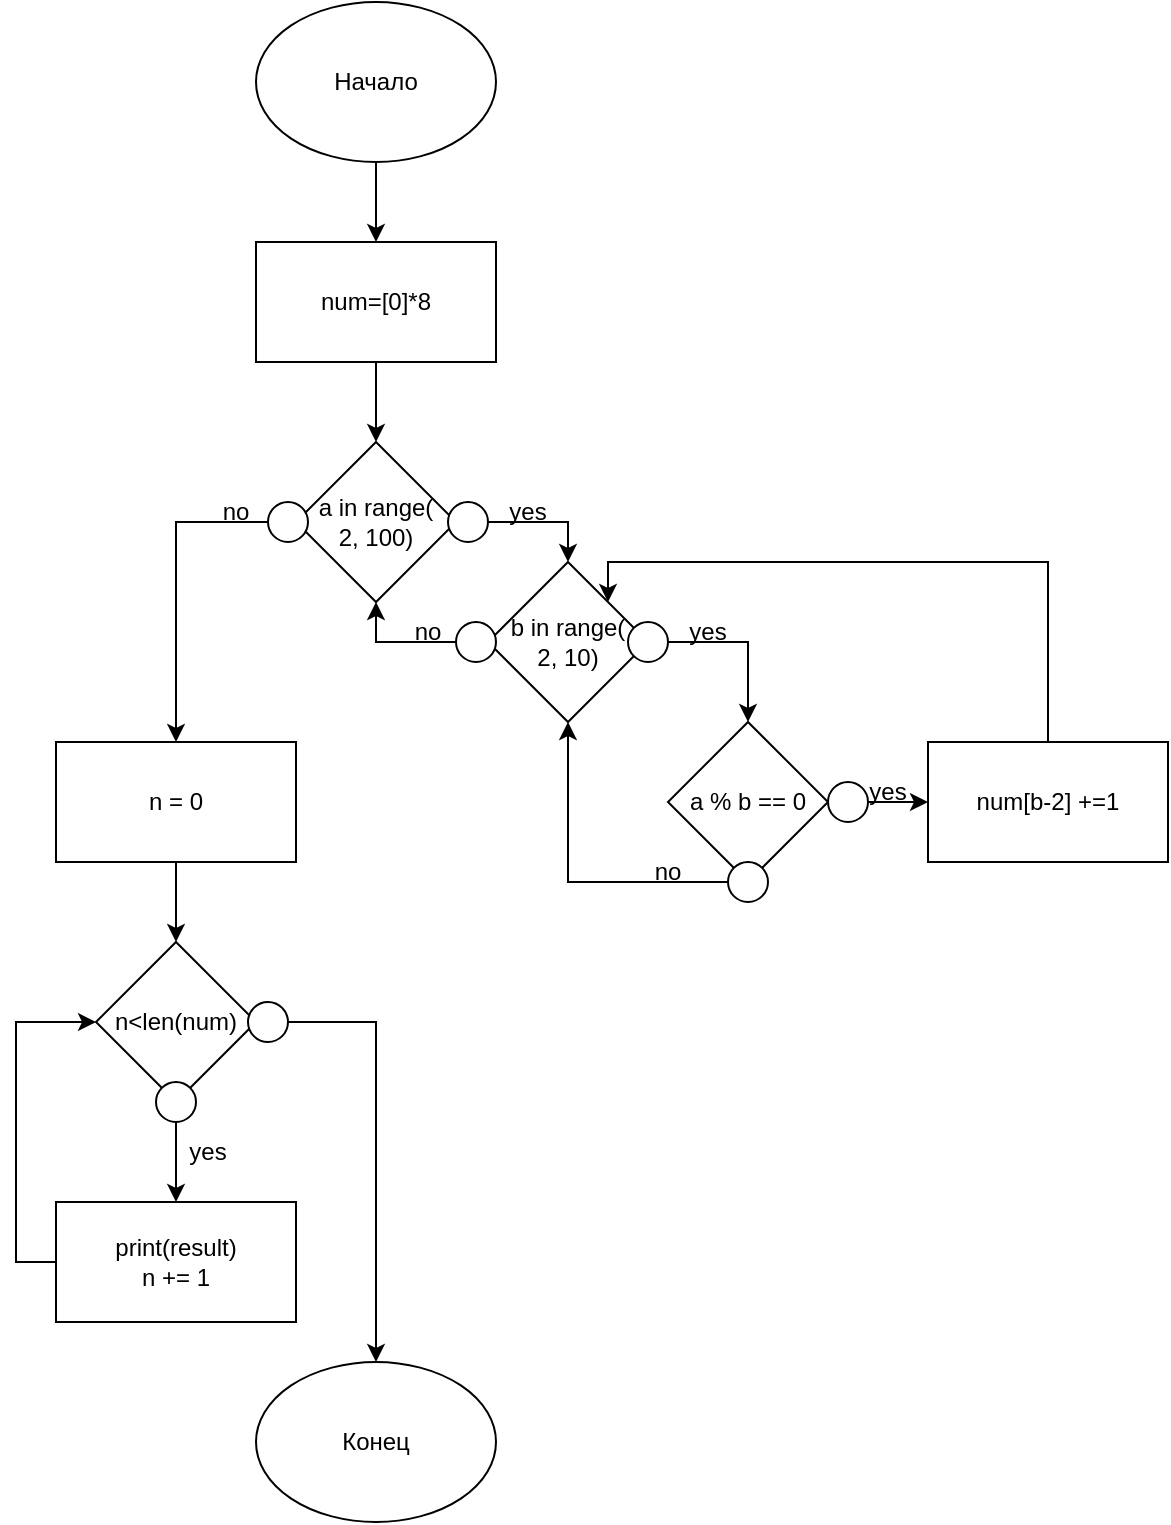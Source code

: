 <mxfile version="17.5.0" type="device"><diagram id="UW1t2o7soBFEaQIGl927" name="Page-1"><mxGraphModel dx="1422" dy="762" grid="1" gridSize="10" guides="1" tooltips="1" connect="1" arrows="1" fold="1" page="1" pageScale="1" pageWidth="827" pageHeight="1169" math="0" shadow="0"><root><mxCell id="0"/><mxCell id="1" parent="0"/><mxCell id="WHE5DmuuojpFfriui6od-3" value="" style="edgeStyle=orthogonalEdgeStyle;rounded=0;orthogonalLoop=1;jettySize=auto;html=1;" edge="1" parent="1" source="WHE5DmuuojpFfriui6od-1" target="WHE5DmuuojpFfriui6od-2"><mxGeometry relative="1" as="geometry"/></mxCell><mxCell id="WHE5DmuuojpFfriui6od-1" value="Начало" style="ellipse;whiteSpace=wrap;html=1;" vertex="1" parent="1"><mxGeometry x="354" width="120" height="80" as="geometry"/></mxCell><mxCell id="WHE5DmuuojpFfriui6od-5" value="" style="edgeStyle=orthogonalEdgeStyle;rounded=0;orthogonalLoop=1;jettySize=auto;html=1;" edge="1" parent="1" source="WHE5DmuuojpFfriui6od-2" target="WHE5DmuuojpFfriui6od-4"><mxGeometry relative="1" as="geometry"/></mxCell><mxCell id="WHE5DmuuojpFfriui6od-2" value="num=[0]*8" style="rounded=0;whiteSpace=wrap;html=1;" vertex="1" parent="1"><mxGeometry x="354" y="120" width="120" height="60" as="geometry"/></mxCell><mxCell id="WHE5DmuuojpFfriui6od-4" value="a in range(&lt;br&gt;2, 100)" style="rhombus;whiteSpace=wrap;html=1;" vertex="1" parent="1"><mxGeometry x="374" y="220" width="80" height="80" as="geometry"/></mxCell><mxCell id="WHE5DmuuojpFfriui6od-28" style="edgeStyle=orthogonalEdgeStyle;rounded=0;orthogonalLoop=1;jettySize=auto;html=1;entryX=0.5;entryY=0;entryDx=0;entryDy=0;" edge="1" parent="1" source="WHE5DmuuojpFfriui6od-6" target="WHE5DmuuojpFfriui6od-24"><mxGeometry relative="1" as="geometry"><Array as="points"><mxPoint x="314" y="260"/></Array></mxGeometry></mxCell><mxCell id="WHE5DmuuojpFfriui6od-6" value="" style="ellipse;whiteSpace=wrap;html=1;aspect=fixed;" vertex="1" parent="1"><mxGeometry x="360" y="250" width="20" height="20" as="geometry"/></mxCell><mxCell id="WHE5DmuuojpFfriui6od-9" style="edgeStyle=orthogonalEdgeStyle;rounded=0;orthogonalLoop=1;jettySize=auto;html=1;entryX=0.5;entryY=0;entryDx=0;entryDy=0;exitX=1;exitY=0.5;exitDx=0;exitDy=0;" edge="1" parent="1" source="WHE5DmuuojpFfriui6od-7" target="WHE5DmuuojpFfriui6od-8"><mxGeometry relative="1" as="geometry"/></mxCell><mxCell id="WHE5DmuuojpFfriui6od-7" value="" style="ellipse;whiteSpace=wrap;html=1;aspect=fixed;" vertex="1" parent="1"><mxGeometry x="450" y="250" width="20" height="20" as="geometry"/></mxCell><mxCell id="WHE5DmuuojpFfriui6od-8" value="b in range(&lt;br&gt;2, 10)" style="rhombus;whiteSpace=wrap;html=1;" vertex="1" parent="1"><mxGeometry x="470" y="280" width="80" height="80" as="geometry"/></mxCell><mxCell id="WHE5DmuuojpFfriui6od-10" value="yes" style="text;html=1;strokeColor=none;fillColor=none;align=center;verticalAlign=middle;whiteSpace=wrap;rounded=0;" vertex="1" parent="1"><mxGeometry x="460" y="240" width="60" height="30" as="geometry"/></mxCell><mxCell id="WHE5DmuuojpFfriui6od-14" style="edgeStyle=orthogonalEdgeStyle;rounded=0;orthogonalLoop=1;jettySize=auto;html=1;entryX=0.5;entryY=0;entryDx=0;entryDy=0;exitX=1;exitY=0.5;exitDx=0;exitDy=0;" edge="1" parent="1" source="WHE5DmuuojpFfriui6od-11" target="WHE5DmuuojpFfriui6od-13"><mxGeometry relative="1" as="geometry"/></mxCell><mxCell id="WHE5DmuuojpFfriui6od-11" value="" style="ellipse;whiteSpace=wrap;html=1;aspect=fixed;" vertex="1" parent="1"><mxGeometry x="540" y="310" width="20" height="20" as="geometry"/></mxCell><mxCell id="WHE5DmuuojpFfriui6od-27" style="edgeStyle=orthogonalEdgeStyle;rounded=0;orthogonalLoop=1;jettySize=auto;html=1;entryX=0.5;entryY=1;entryDx=0;entryDy=0;exitX=0;exitY=0.5;exitDx=0;exitDy=0;" edge="1" parent="1" source="WHE5DmuuojpFfriui6od-12" target="WHE5DmuuojpFfriui6od-4"><mxGeometry relative="1" as="geometry"/></mxCell><mxCell id="WHE5DmuuojpFfriui6od-12" value="" style="ellipse;whiteSpace=wrap;html=1;aspect=fixed;" vertex="1" parent="1"><mxGeometry x="454" y="310" width="20" height="20" as="geometry"/></mxCell><mxCell id="WHE5DmuuojpFfriui6od-13" value="a % b == 0" style="rhombus;whiteSpace=wrap;html=1;" vertex="1" parent="1"><mxGeometry x="560" y="360" width="80" height="80" as="geometry"/></mxCell><mxCell id="WHE5DmuuojpFfriui6od-15" value="yes" style="text;html=1;strokeColor=none;fillColor=none;align=center;verticalAlign=middle;whiteSpace=wrap;rounded=0;" vertex="1" parent="1"><mxGeometry x="550" y="300" width="60" height="30" as="geometry"/></mxCell><mxCell id="WHE5DmuuojpFfriui6od-21" style="edgeStyle=orthogonalEdgeStyle;rounded=0;orthogonalLoop=1;jettySize=auto;html=1;entryX=1;entryY=0;entryDx=0;entryDy=0;exitX=0.5;exitY=0;exitDx=0;exitDy=0;" edge="1" parent="1" source="WHE5DmuuojpFfriui6od-16" target="WHE5DmuuojpFfriui6od-8"><mxGeometry relative="1" as="geometry"><Array as="points"><mxPoint x="750" y="280"/><mxPoint x="530" y="280"/></Array></mxGeometry></mxCell><mxCell id="WHE5DmuuojpFfriui6od-16" value="num[b-2] +=1" style="rounded=0;whiteSpace=wrap;html=1;" vertex="1" parent="1"><mxGeometry x="690" y="370" width="120" height="60" as="geometry"/></mxCell><mxCell id="WHE5DmuuojpFfriui6od-22" style="edgeStyle=orthogonalEdgeStyle;rounded=0;orthogonalLoop=1;jettySize=auto;html=1;entryX=0.5;entryY=1;entryDx=0;entryDy=0;" edge="1" parent="1" source="WHE5DmuuojpFfriui6od-17" target="WHE5DmuuojpFfriui6od-8"><mxGeometry relative="1" as="geometry"/></mxCell><mxCell id="WHE5DmuuojpFfriui6od-17" value="" style="ellipse;whiteSpace=wrap;html=1;aspect=fixed;" vertex="1" parent="1"><mxGeometry x="590" y="430" width="20" height="20" as="geometry"/></mxCell><mxCell id="WHE5DmuuojpFfriui6od-19" value="" style="edgeStyle=orthogonalEdgeStyle;rounded=0;orthogonalLoop=1;jettySize=auto;html=1;" edge="1" parent="1" source="WHE5DmuuojpFfriui6od-18" target="WHE5DmuuojpFfriui6od-16"><mxGeometry relative="1" as="geometry"/></mxCell><mxCell id="WHE5DmuuojpFfriui6od-18" value="" style="ellipse;whiteSpace=wrap;html=1;aspect=fixed;" vertex="1" parent="1"><mxGeometry x="640" y="390" width="20" height="20" as="geometry"/></mxCell><mxCell id="WHE5DmuuojpFfriui6od-20" value="yes" style="text;html=1;strokeColor=none;fillColor=none;align=center;verticalAlign=middle;whiteSpace=wrap;rounded=0;" vertex="1" parent="1"><mxGeometry x="640" y="380" width="60" height="30" as="geometry"/></mxCell><mxCell id="WHE5DmuuojpFfriui6od-23" value="no" style="text;html=1;strokeColor=none;fillColor=none;align=center;verticalAlign=middle;whiteSpace=wrap;rounded=0;" vertex="1" parent="1"><mxGeometry x="530" y="420" width="60" height="30" as="geometry"/></mxCell><mxCell id="WHE5DmuuojpFfriui6od-31" value="" style="edgeStyle=orthogonalEdgeStyle;rounded=0;orthogonalLoop=1;jettySize=auto;html=1;" edge="1" parent="1" source="WHE5DmuuojpFfriui6od-24" target="WHE5DmuuojpFfriui6od-30"><mxGeometry relative="1" as="geometry"/></mxCell><mxCell id="WHE5DmuuojpFfriui6od-24" value="n = 0" style="rounded=0;whiteSpace=wrap;html=1;" vertex="1" parent="1"><mxGeometry x="254" y="370" width="120" height="60" as="geometry"/></mxCell><mxCell id="WHE5DmuuojpFfriui6od-26" value="no" style="text;html=1;strokeColor=none;fillColor=none;align=center;verticalAlign=middle;whiteSpace=wrap;rounded=0;" vertex="1" parent="1"><mxGeometry x="410" y="300" width="60" height="30" as="geometry"/></mxCell><mxCell id="WHE5DmuuojpFfriui6od-29" value="no" style="text;html=1;strokeColor=none;fillColor=none;align=center;verticalAlign=middle;whiteSpace=wrap;rounded=0;" vertex="1" parent="1"><mxGeometry x="314" y="240" width="60" height="30" as="geometry"/></mxCell><mxCell id="WHE5DmuuojpFfriui6od-30" value="n&amp;lt;len(num)" style="rhombus;whiteSpace=wrap;html=1;" vertex="1" parent="1"><mxGeometry x="274" y="470" width="80" height="80" as="geometry"/></mxCell><mxCell id="WHE5DmuuojpFfriui6od-35" value="" style="edgeStyle=orthogonalEdgeStyle;rounded=0;orthogonalLoop=1;jettySize=auto;html=1;" edge="1" parent="1" source="WHE5DmuuojpFfriui6od-32" target="WHE5DmuuojpFfriui6od-34"><mxGeometry relative="1" as="geometry"/></mxCell><mxCell id="WHE5DmuuojpFfriui6od-32" value="" style="ellipse;whiteSpace=wrap;html=1;aspect=fixed;" vertex="1" parent="1"><mxGeometry x="304" y="540" width="20" height="20" as="geometry"/></mxCell><mxCell id="WHE5DmuuojpFfriui6od-39" style="edgeStyle=orthogonalEdgeStyle;rounded=0;orthogonalLoop=1;jettySize=auto;html=1;entryX=0.5;entryY=0;entryDx=0;entryDy=0;" edge="1" parent="1" source="WHE5DmuuojpFfriui6od-33" target="WHE5DmuuojpFfriui6od-38"><mxGeometry relative="1" as="geometry"><Array as="points"><mxPoint x="414" y="510"/></Array></mxGeometry></mxCell><mxCell id="WHE5DmuuojpFfriui6od-33" value="" style="ellipse;whiteSpace=wrap;html=1;aspect=fixed;" vertex="1" parent="1"><mxGeometry x="350" y="500" width="20" height="20" as="geometry"/></mxCell><mxCell id="WHE5DmuuojpFfriui6od-37" style="edgeStyle=orthogonalEdgeStyle;rounded=0;orthogonalLoop=1;jettySize=auto;html=1;entryX=0;entryY=0.5;entryDx=0;entryDy=0;exitX=0;exitY=0.5;exitDx=0;exitDy=0;" edge="1" parent="1" source="WHE5DmuuojpFfriui6od-34" target="WHE5DmuuojpFfriui6od-30"><mxGeometry relative="1" as="geometry"/></mxCell><mxCell id="WHE5DmuuojpFfriui6od-34" value="print(result)&lt;br&gt;n += 1" style="rounded=0;whiteSpace=wrap;html=1;" vertex="1" parent="1"><mxGeometry x="254" y="600" width="120" height="60" as="geometry"/></mxCell><mxCell id="WHE5DmuuojpFfriui6od-36" value="yes" style="text;html=1;strokeColor=none;fillColor=none;align=center;verticalAlign=middle;whiteSpace=wrap;rounded=0;" vertex="1" parent="1"><mxGeometry x="300" y="560" width="60" height="30" as="geometry"/></mxCell><mxCell id="WHE5DmuuojpFfriui6od-38" value="Конец" style="ellipse;whiteSpace=wrap;html=1;" vertex="1" parent="1"><mxGeometry x="354" y="680" width="120" height="80" as="geometry"/></mxCell></root></mxGraphModel></diagram></mxfile>